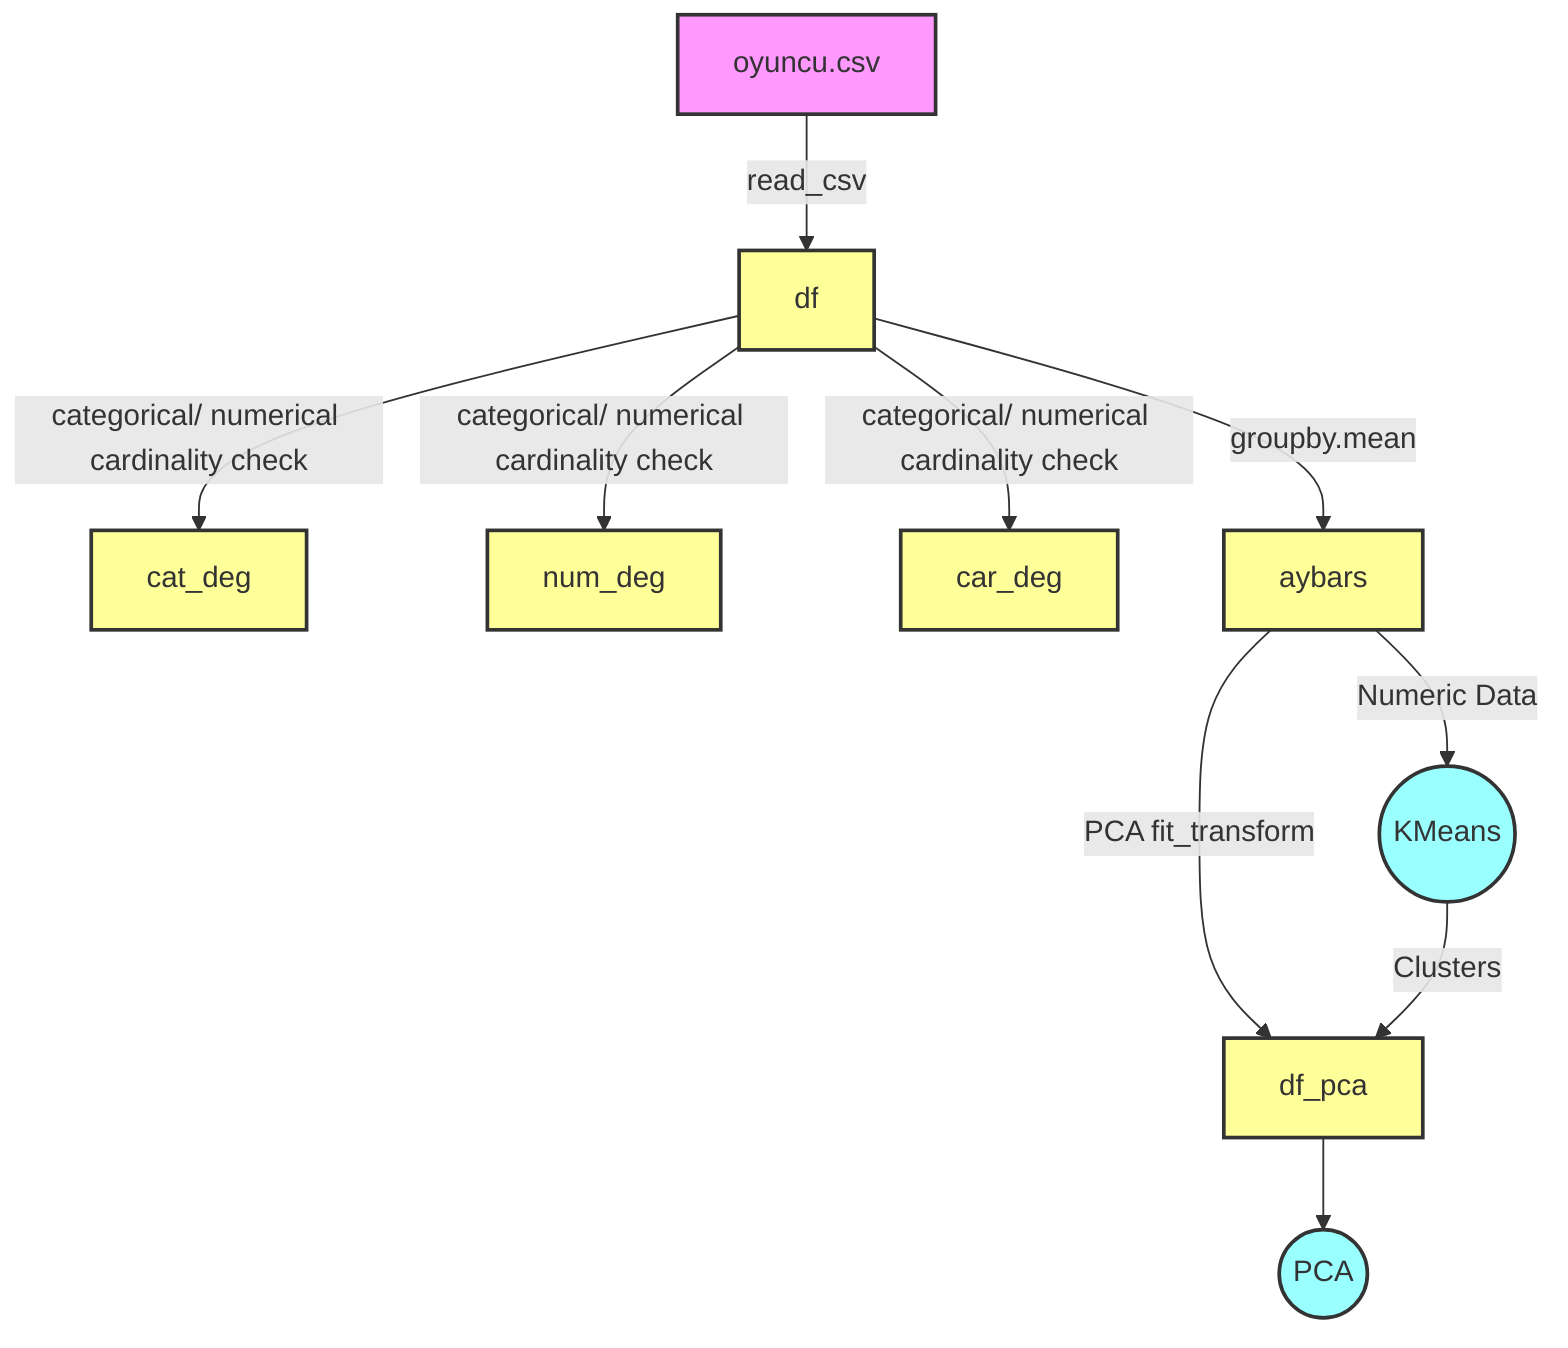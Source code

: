 flowchart TD
  %%% Data Sources %%%
  A["oyuncu.csv"]:::dataSource
  
  %%% Data Variables %%%
  B["df"]:::dataVariable
  C["cat_deg"]:::dataVariable
  D["num_deg"]:::dataVariable
  E["car_deg"]:::dataVariable
  F["aybars"]:::dataVariable
  G["df_pca"]:::dataVariable
  
  %%% Models %%%
  H(("PCA")):::model
  I(("KMeans")):::model
  
  %%% Flow %%%
  %% df Creation %%%
  A -->|read_csv| B
  B -->|categorical/ numerical cardinality check| C
  B -->|categorical/ numerical cardinality check| D
  B -->|categorical/ numerical cardinality check| E
  B -->|groupby.mean| F
  
  %% df_pca Creation %%%
  F -->|PCA fit_transform| G
  G --> H
  
  %% KMeans Model %%%
  F -->|Numeric Data| I
  I -->|Clusters| G
  
  style A fill:#f9f,stroke:#333,stroke-width:2px;
  style B fill:#ff9,stroke:#333,stroke-width:2px;
  style C fill:#ff9,stroke:#333,stroke-width:2px;
  style D fill:#ff9,stroke:#333,stroke-width:2px;
  style E fill:#ff9,stroke:#333,stroke-width:2px;
  style F fill:#ff9,stroke:#333,stroke-width:2px;
  style G fill:#ff9,stroke:#333,stroke-width:2px;
  style H fill:#9ff,stroke:#333,stroke-width:2px;
  style I fill:#9ff,stroke:#333,stroke-width:2px;